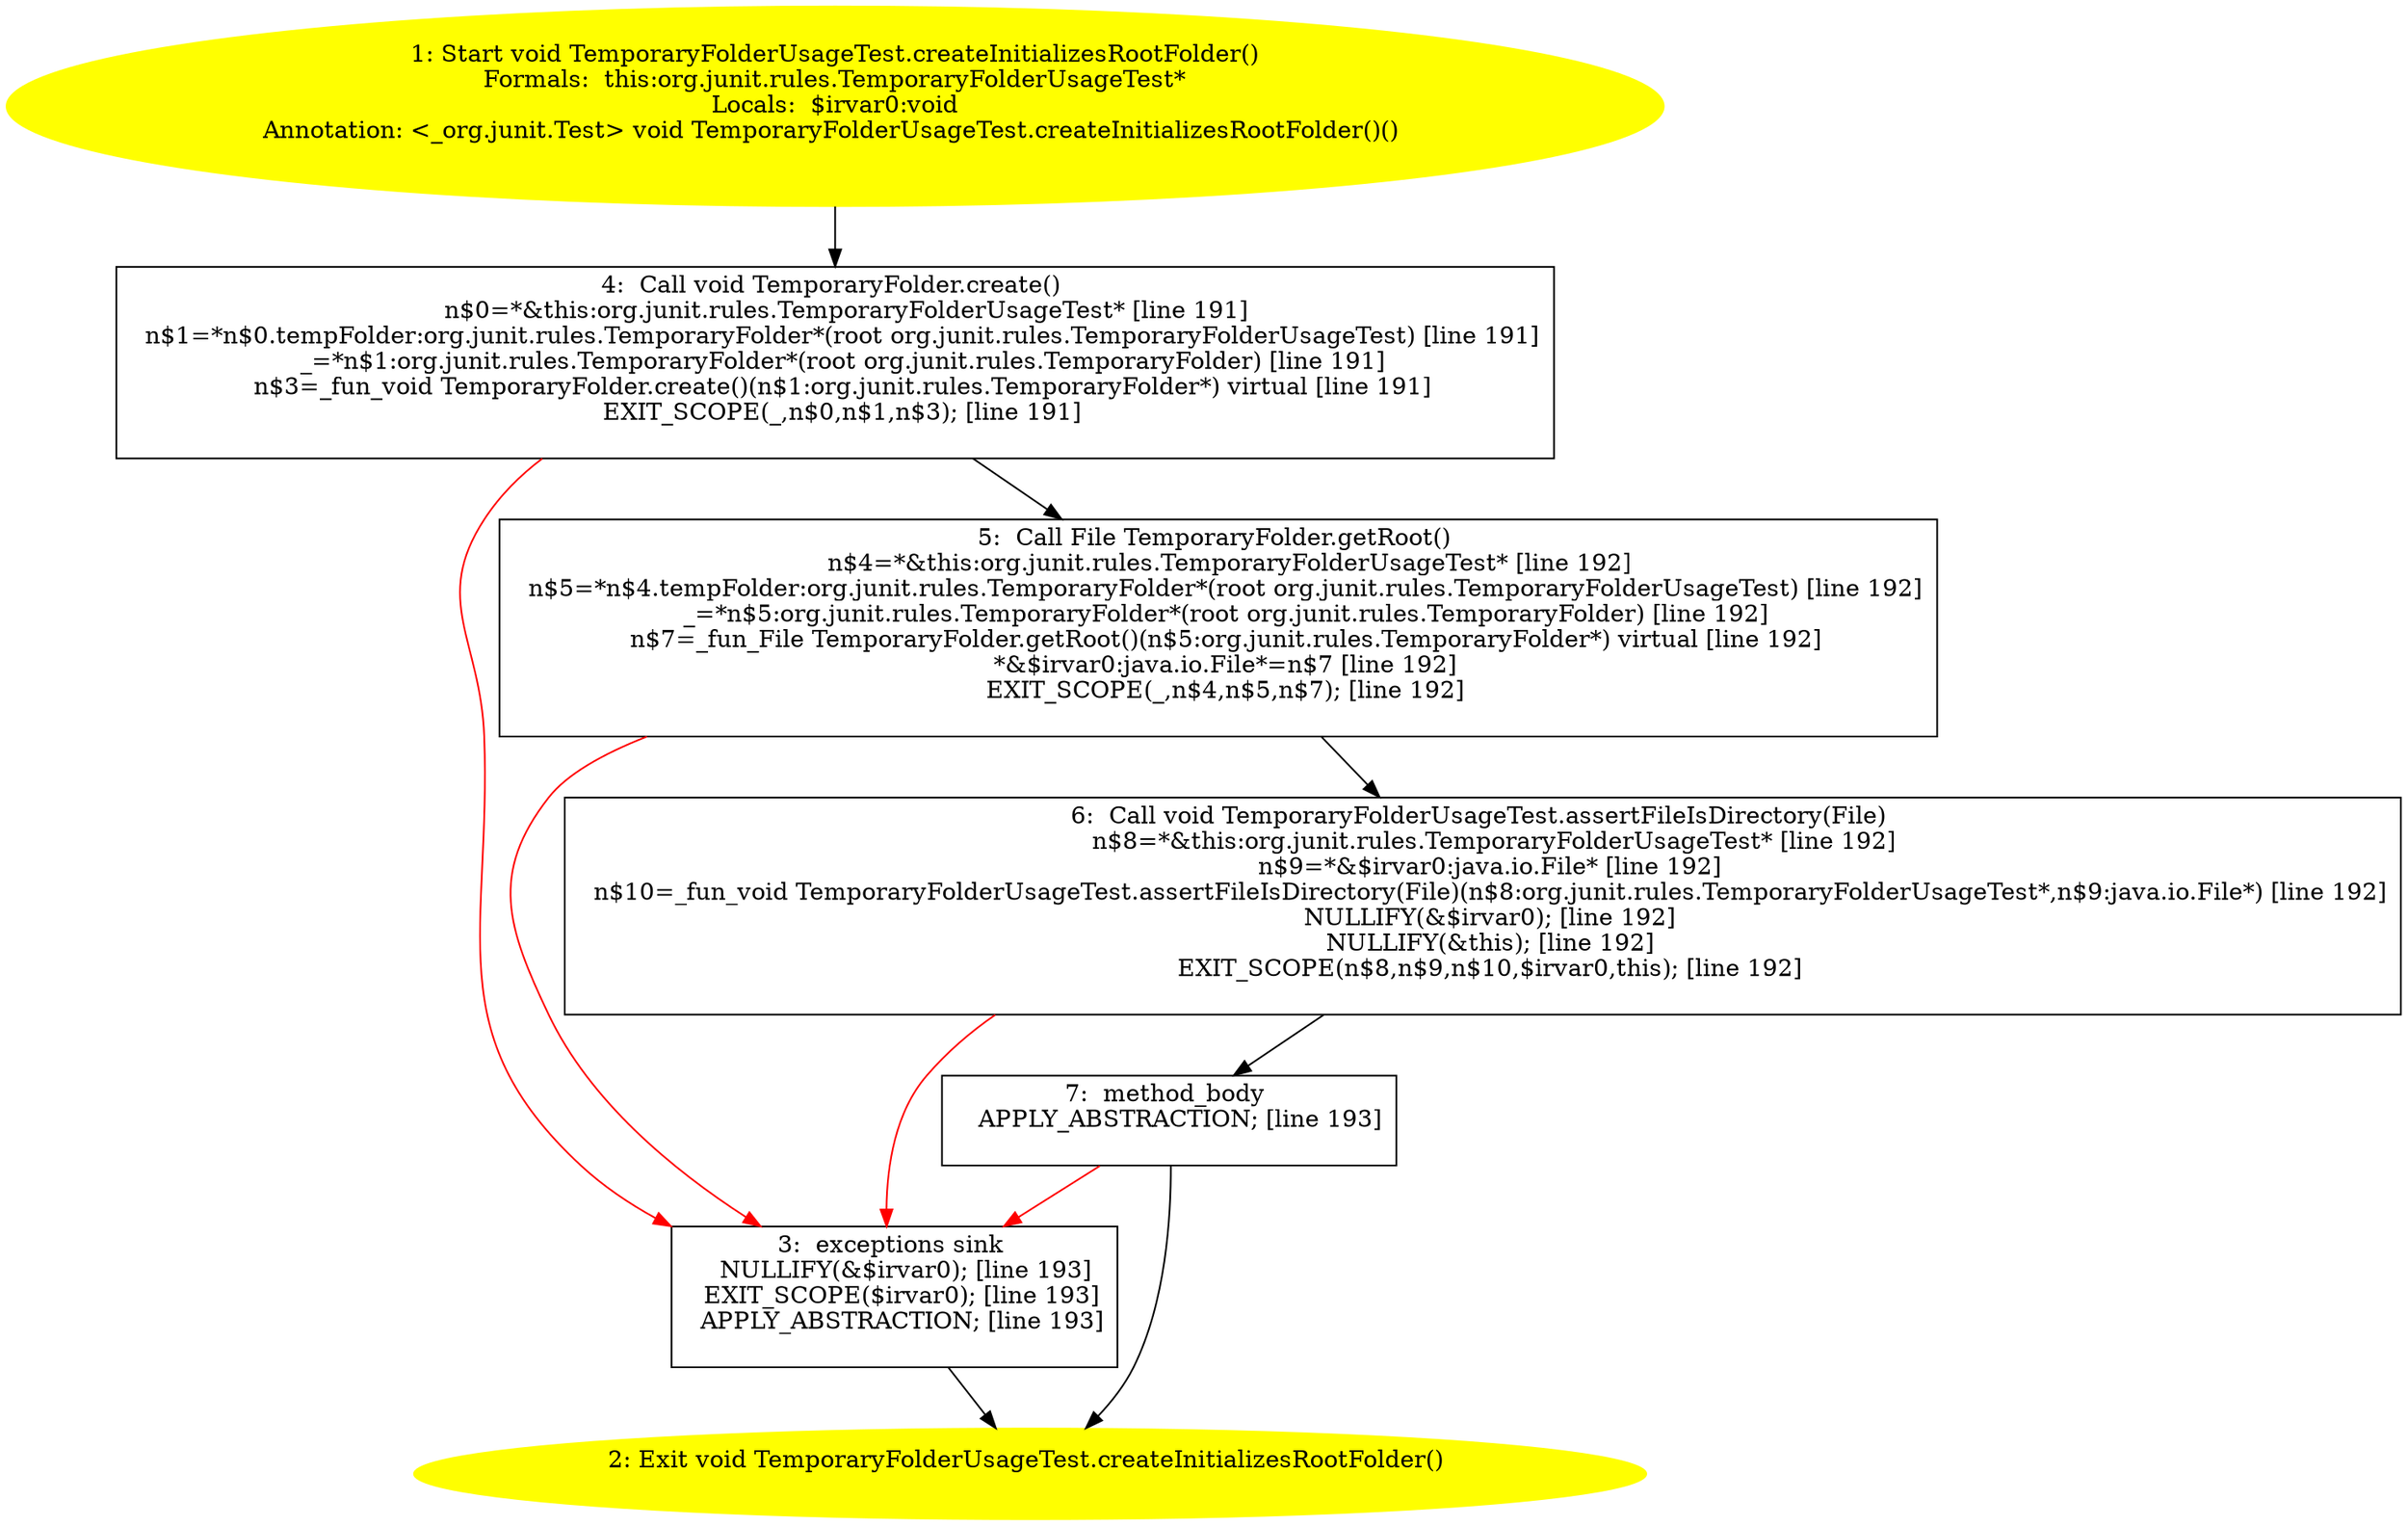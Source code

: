 /* @generated */
digraph cfg {
"org.junit.rules.TemporaryFolderUsageTest.createInitializesRootFolder():void.1449aed006ed71a6faa08ee18099a08b_1" [label="1: Start void TemporaryFolderUsageTest.createInitializesRootFolder()\nFormals:  this:org.junit.rules.TemporaryFolderUsageTest*\nLocals:  $irvar0:void\nAnnotation: <_org.junit.Test> void TemporaryFolderUsageTest.createInitializesRootFolder()() \n  " color=yellow style=filled]
	

	 "org.junit.rules.TemporaryFolderUsageTest.createInitializesRootFolder():void.1449aed006ed71a6faa08ee18099a08b_1" -> "org.junit.rules.TemporaryFolderUsageTest.createInitializesRootFolder():void.1449aed006ed71a6faa08ee18099a08b_4" ;
"org.junit.rules.TemporaryFolderUsageTest.createInitializesRootFolder():void.1449aed006ed71a6faa08ee18099a08b_2" [label="2: Exit void TemporaryFolderUsageTest.createInitializesRootFolder() \n  " color=yellow style=filled]
	

"org.junit.rules.TemporaryFolderUsageTest.createInitializesRootFolder():void.1449aed006ed71a6faa08ee18099a08b_3" [label="3:  exceptions sink \n   NULLIFY(&$irvar0); [line 193]\n  EXIT_SCOPE($irvar0); [line 193]\n  APPLY_ABSTRACTION; [line 193]\n " shape="box"]
	

	 "org.junit.rules.TemporaryFolderUsageTest.createInitializesRootFolder():void.1449aed006ed71a6faa08ee18099a08b_3" -> "org.junit.rules.TemporaryFolderUsageTest.createInitializesRootFolder():void.1449aed006ed71a6faa08ee18099a08b_2" ;
"org.junit.rules.TemporaryFolderUsageTest.createInitializesRootFolder():void.1449aed006ed71a6faa08ee18099a08b_4" [label="4:  Call void TemporaryFolder.create() \n   n$0=*&this:org.junit.rules.TemporaryFolderUsageTest* [line 191]\n  n$1=*n$0.tempFolder:org.junit.rules.TemporaryFolder*(root org.junit.rules.TemporaryFolderUsageTest) [line 191]\n  _=*n$1:org.junit.rules.TemporaryFolder*(root org.junit.rules.TemporaryFolder) [line 191]\n  n$3=_fun_void TemporaryFolder.create()(n$1:org.junit.rules.TemporaryFolder*) virtual [line 191]\n  EXIT_SCOPE(_,n$0,n$1,n$3); [line 191]\n " shape="box"]
	

	 "org.junit.rules.TemporaryFolderUsageTest.createInitializesRootFolder():void.1449aed006ed71a6faa08ee18099a08b_4" -> "org.junit.rules.TemporaryFolderUsageTest.createInitializesRootFolder():void.1449aed006ed71a6faa08ee18099a08b_5" ;
	 "org.junit.rules.TemporaryFolderUsageTest.createInitializesRootFolder():void.1449aed006ed71a6faa08ee18099a08b_4" -> "org.junit.rules.TemporaryFolderUsageTest.createInitializesRootFolder():void.1449aed006ed71a6faa08ee18099a08b_3" [color="red" ];
"org.junit.rules.TemporaryFolderUsageTest.createInitializesRootFolder():void.1449aed006ed71a6faa08ee18099a08b_5" [label="5:  Call File TemporaryFolder.getRoot() \n   n$4=*&this:org.junit.rules.TemporaryFolderUsageTest* [line 192]\n  n$5=*n$4.tempFolder:org.junit.rules.TemporaryFolder*(root org.junit.rules.TemporaryFolderUsageTest) [line 192]\n  _=*n$5:org.junit.rules.TemporaryFolder*(root org.junit.rules.TemporaryFolder) [line 192]\n  n$7=_fun_File TemporaryFolder.getRoot()(n$5:org.junit.rules.TemporaryFolder*) virtual [line 192]\n  *&$irvar0:java.io.File*=n$7 [line 192]\n  EXIT_SCOPE(_,n$4,n$5,n$7); [line 192]\n " shape="box"]
	

	 "org.junit.rules.TemporaryFolderUsageTest.createInitializesRootFolder():void.1449aed006ed71a6faa08ee18099a08b_5" -> "org.junit.rules.TemporaryFolderUsageTest.createInitializesRootFolder():void.1449aed006ed71a6faa08ee18099a08b_6" ;
	 "org.junit.rules.TemporaryFolderUsageTest.createInitializesRootFolder():void.1449aed006ed71a6faa08ee18099a08b_5" -> "org.junit.rules.TemporaryFolderUsageTest.createInitializesRootFolder():void.1449aed006ed71a6faa08ee18099a08b_3" [color="red" ];
"org.junit.rules.TemporaryFolderUsageTest.createInitializesRootFolder():void.1449aed006ed71a6faa08ee18099a08b_6" [label="6:  Call void TemporaryFolderUsageTest.assertFileIsDirectory(File) \n   n$8=*&this:org.junit.rules.TemporaryFolderUsageTest* [line 192]\n  n$9=*&$irvar0:java.io.File* [line 192]\n  n$10=_fun_void TemporaryFolderUsageTest.assertFileIsDirectory(File)(n$8:org.junit.rules.TemporaryFolderUsageTest*,n$9:java.io.File*) [line 192]\n  NULLIFY(&$irvar0); [line 192]\n  NULLIFY(&this); [line 192]\n  EXIT_SCOPE(n$8,n$9,n$10,$irvar0,this); [line 192]\n " shape="box"]
	

	 "org.junit.rules.TemporaryFolderUsageTest.createInitializesRootFolder():void.1449aed006ed71a6faa08ee18099a08b_6" -> "org.junit.rules.TemporaryFolderUsageTest.createInitializesRootFolder():void.1449aed006ed71a6faa08ee18099a08b_7" ;
	 "org.junit.rules.TemporaryFolderUsageTest.createInitializesRootFolder():void.1449aed006ed71a6faa08ee18099a08b_6" -> "org.junit.rules.TemporaryFolderUsageTest.createInitializesRootFolder():void.1449aed006ed71a6faa08ee18099a08b_3" [color="red" ];
"org.junit.rules.TemporaryFolderUsageTest.createInitializesRootFolder():void.1449aed006ed71a6faa08ee18099a08b_7" [label="7:  method_body \n   APPLY_ABSTRACTION; [line 193]\n " shape="box"]
	

	 "org.junit.rules.TemporaryFolderUsageTest.createInitializesRootFolder():void.1449aed006ed71a6faa08ee18099a08b_7" -> "org.junit.rules.TemporaryFolderUsageTest.createInitializesRootFolder():void.1449aed006ed71a6faa08ee18099a08b_2" ;
	 "org.junit.rules.TemporaryFolderUsageTest.createInitializesRootFolder():void.1449aed006ed71a6faa08ee18099a08b_7" -> "org.junit.rules.TemporaryFolderUsageTest.createInitializesRootFolder():void.1449aed006ed71a6faa08ee18099a08b_3" [color="red" ];
}
